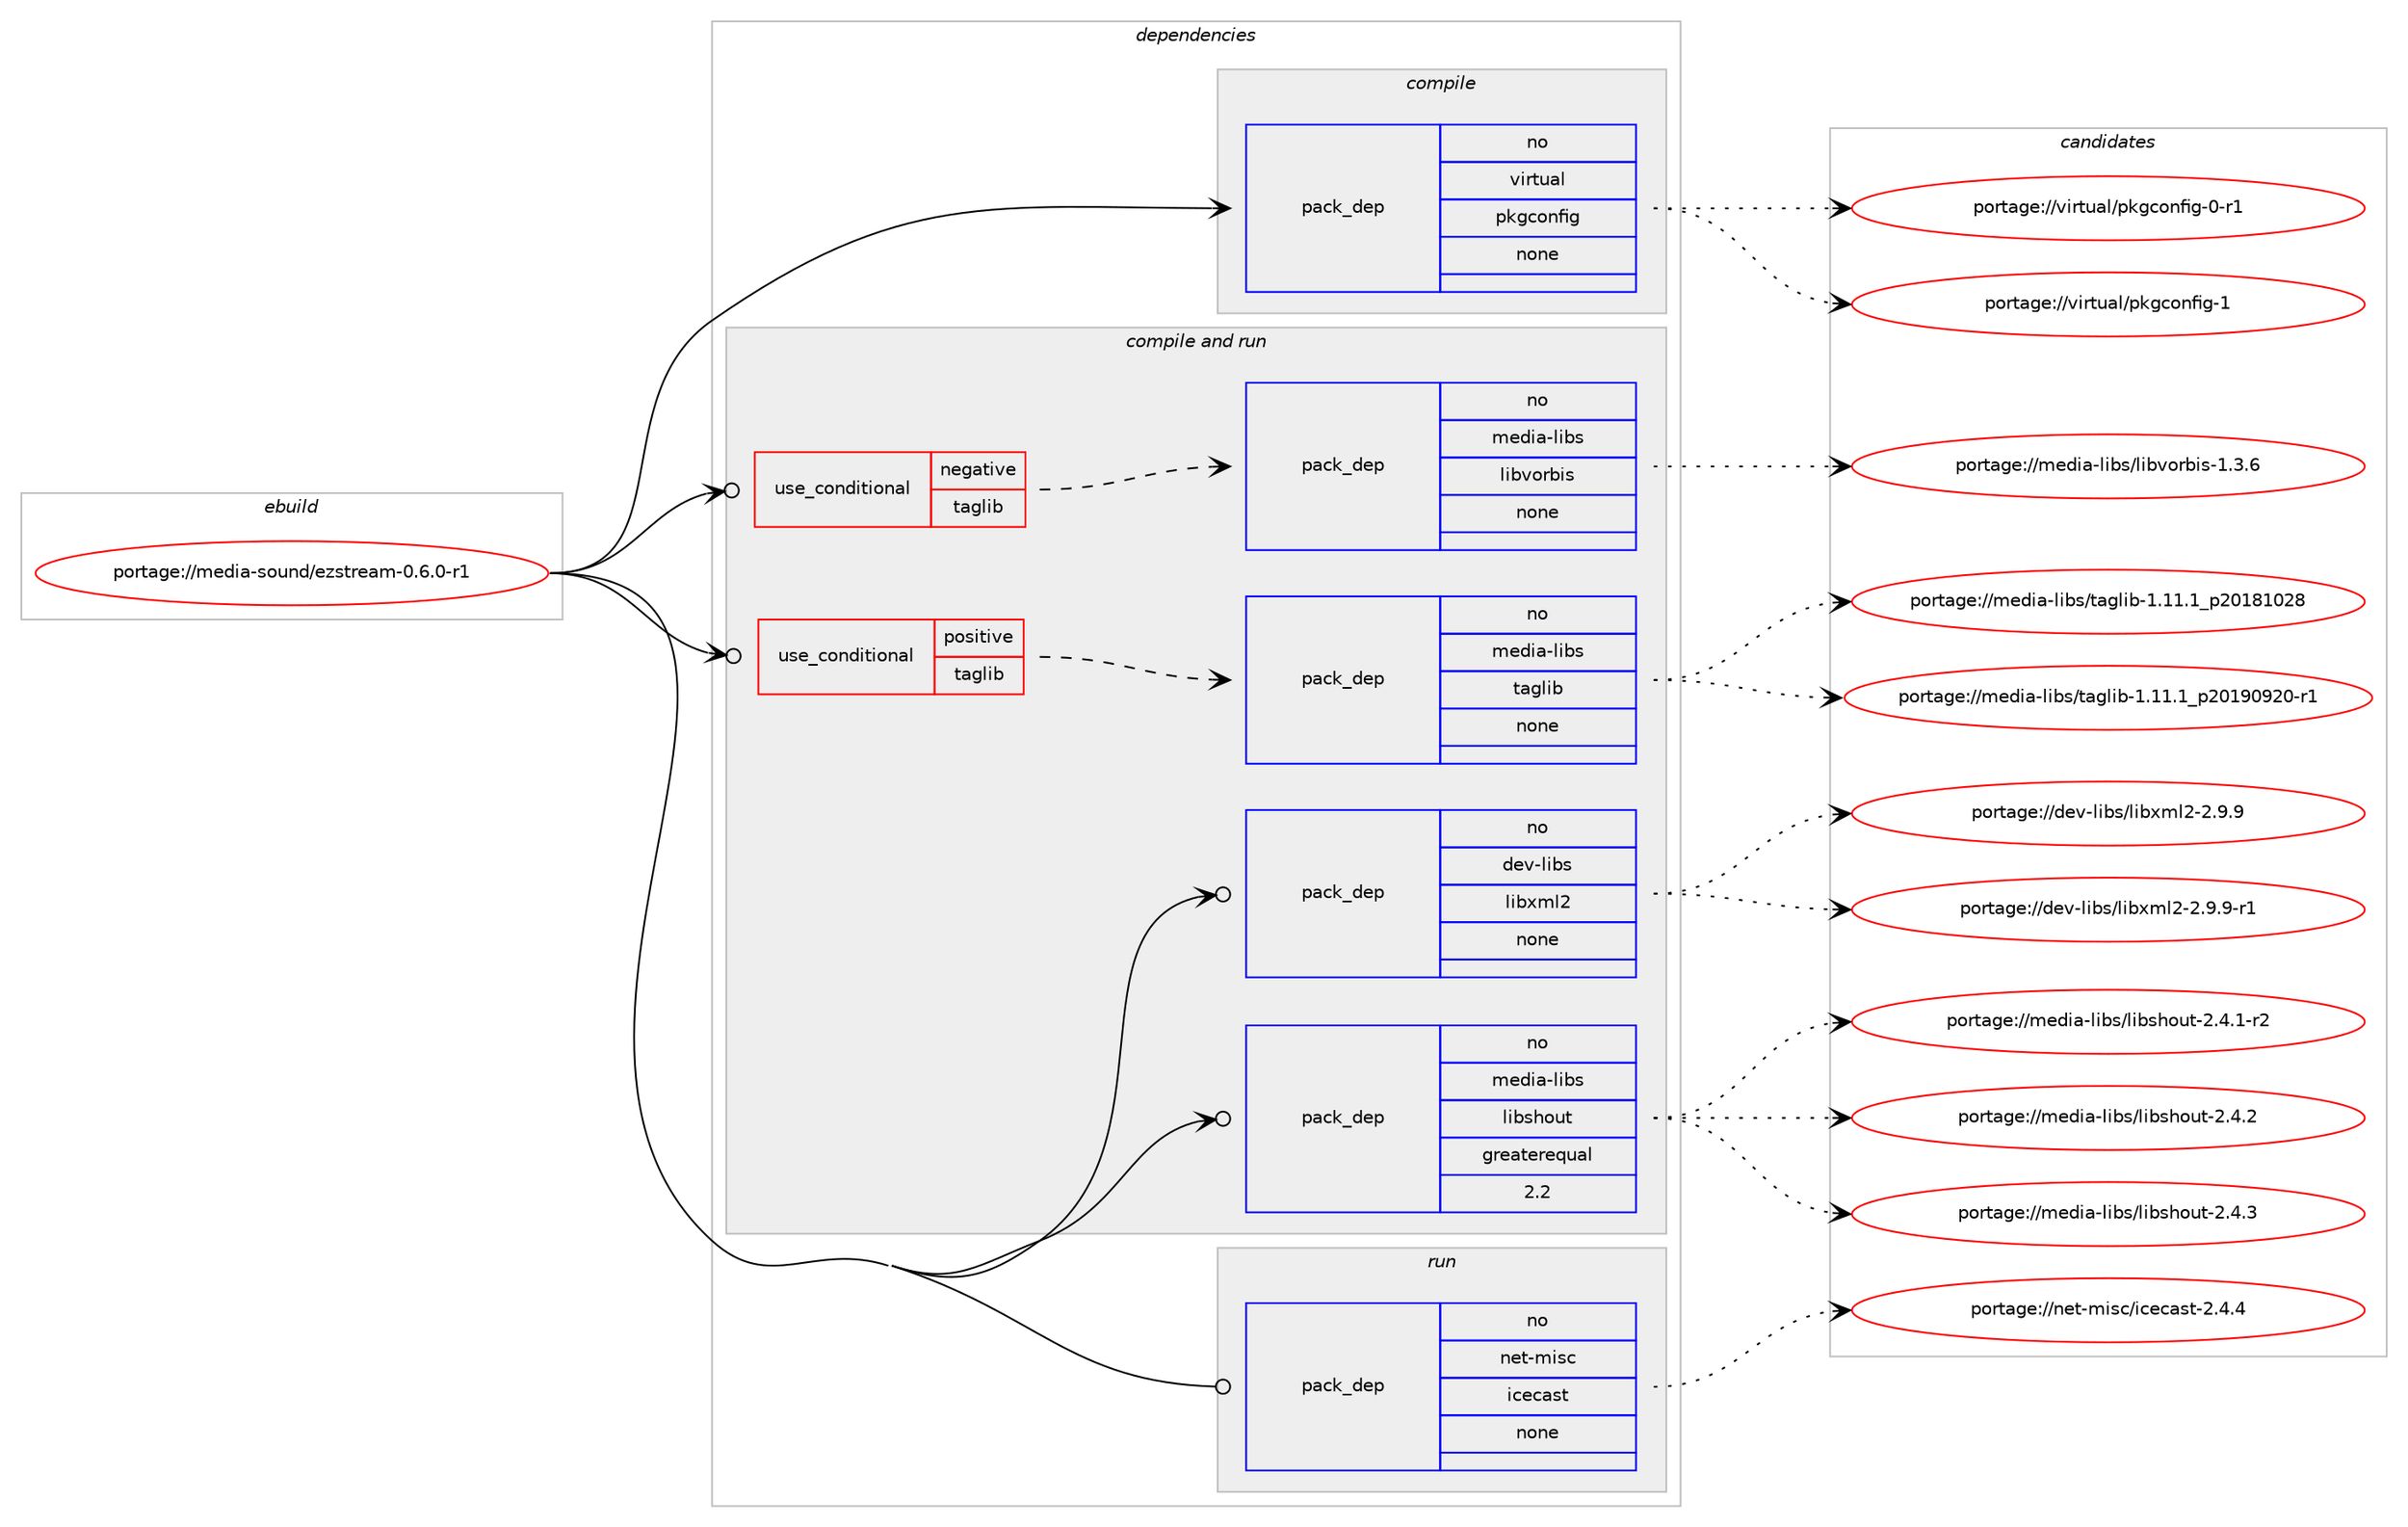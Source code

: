digraph prolog {

# *************
# Graph options
# *************

newrank=true;
concentrate=true;
compound=true;
graph [rankdir=LR,fontname=Helvetica,fontsize=10,ranksep=1.5];#, ranksep=2.5, nodesep=0.2];
edge  [arrowhead=vee];
node  [fontname=Helvetica,fontsize=10];

# **********
# The ebuild
# **********

subgraph cluster_leftcol {
color=gray;
rank=same;
label=<<i>ebuild</i>>;
id [label="portage://media-sound/ezstream-0.6.0-r1", color=red, width=4, href="../media-sound/ezstream-0.6.0-r1.svg"];
}

# ****************
# The dependencies
# ****************

subgraph cluster_midcol {
color=gray;
label=<<i>dependencies</i>>;
subgraph cluster_compile {
fillcolor="#eeeeee";
style=filled;
label=<<i>compile</i>>;
subgraph pack243638 {
dependency331452 [label=<<TABLE BORDER="0" CELLBORDER="1" CELLSPACING="0" CELLPADDING="4" WIDTH="220"><TR><TD ROWSPAN="6" CELLPADDING="30">pack_dep</TD></TR><TR><TD WIDTH="110">no</TD></TR><TR><TD>virtual</TD></TR><TR><TD>pkgconfig</TD></TR><TR><TD>none</TD></TR><TR><TD></TD></TR></TABLE>>, shape=none, color=blue];
}
id:e -> dependency331452:w [weight=20,style="solid",arrowhead="vee"];
}
subgraph cluster_compileandrun {
fillcolor="#eeeeee";
style=filled;
label=<<i>compile and run</i>>;
subgraph cond82374 {
dependency331453 [label=<<TABLE BORDER="0" CELLBORDER="1" CELLSPACING="0" CELLPADDING="4"><TR><TD ROWSPAN="3" CELLPADDING="10">use_conditional</TD></TR><TR><TD>negative</TD></TR><TR><TD>taglib</TD></TR></TABLE>>, shape=none, color=red];
subgraph pack243639 {
dependency331454 [label=<<TABLE BORDER="0" CELLBORDER="1" CELLSPACING="0" CELLPADDING="4" WIDTH="220"><TR><TD ROWSPAN="6" CELLPADDING="30">pack_dep</TD></TR><TR><TD WIDTH="110">no</TD></TR><TR><TD>media-libs</TD></TR><TR><TD>libvorbis</TD></TR><TR><TD>none</TD></TR><TR><TD></TD></TR></TABLE>>, shape=none, color=blue];
}
dependency331453:e -> dependency331454:w [weight=20,style="dashed",arrowhead="vee"];
}
id:e -> dependency331453:w [weight=20,style="solid",arrowhead="odotvee"];
subgraph cond82375 {
dependency331455 [label=<<TABLE BORDER="0" CELLBORDER="1" CELLSPACING="0" CELLPADDING="4"><TR><TD ROWSPAN="3" CELLPADDING="10">use_conditional</TD></TR><TR><TD>positive</TD></TR><TR><TD>taglib</TD></TR></TABLE>>, shape=none, color=red];
subgraph pack243640 {
dependency331456 [label=<<TABLE BORDER="0" CELLBORDER="1" CELLSPACING="0" CELLPADDING="4" WIDTH="220"><TR><TD ROWSPAN="6" CELLPADDING="30">pack_dep</TD></TR><TR><TD WIDTH="110">no</TD></TR><TR><TD>media-libs</TD></TR><TR><TD>taglib</TD></TR><TR><TD>none</TD></TR><TR><TD></TD></TR></TABLE>>, shape=none, color=blue];
}
dependency331455:e -> dependency331456:w [weight=20,style="dashed",arrowhead="vee"];
}
id:e -> dependency331455:w [weight=20,style="solid",arrowhead="odotvee"];
subgraph pack243641 {
dependency331457 [label=<<TABLE BORDER="0" CELLBORDER="1" CELLSPACING="0" CELLPADDING="4" WIDTH="220"><TR><TD ROWSPAN="6" CELLPADDING="30">pack_dep</TD></TR><TR><TD WIDTH="110">no</TD></TR><TR><TD>dev-libs</TD></TR><TR><TD>libxml2</TD></TR><TR><TD>none</TD></TR><TR><TD></TD></TR></TABLE>>, shape=none, color=blue];
}
id:e -> dependency331457:w [weight=20,style="solid",arrowhead="odotvee"];
subgraph pack243642 {
dependency331458 [label=<<TABLE BORDER="0" CELLBORDER="1" CELLSPACING="0" CELLPADDING="4" WIDTH="220"><TR><TD ROWSPAN="6" CELLPADDING="30">pack_dep</TD></TR><TR><TD WIDTH="110">no</TD></TR><TR><TD>media-libs</TD></TR><TR><TD>libshout</TD></TR><TR><TD>greaterequal</TD></TR><TR><TD>2.2</TD></TR></TABLE>>, shape=none, color=blue];
}
id:e -> dependency331458:w [weight=20,style="solid",arrowhead="odotvee"];
}
subgraph cluster_run {
fillcolor="#eeeeee";
style=filled;
label=<<i>run</i>>;
subgraph pack243643 {
dependency331459 [label=<<TABLE BORDER="0" CELLBORDER="1" CELLSPACING="0" CELLPADDING="4" WIDTH="220"><TR><TD ROWSPAN="6" CELLPADDING="30">pack_dep</TD></TR><TR><TD WIDTH="110">no</TD></TR><TR><TD>net-misc</TD></TR><TR><TD>icecast</TD></TR><TR><TD>none</TD></TR><TR><TD></TD></TR></TABLE>>, shape=none, color=blue];
}
id:e -> dependency331459:w [weight=20,style="solid",arrowhead="odot"];
}
}

# **************
# The candidates
# **************

subgraph cluster_choices {
rank=same;
color=gray;
label=<<i>candidates</i>>;

subgraph choice243638 {
color=black;
nodesep=1;
choiceportage11810511411611797108471121071039911111010210510345484511449 [label="portage://virtual/pkgconfig-0-r1", color=red, width=4,href="../virtual/pkgconfig-0-r1.svg"];
choiceportage1181051141161179710847112107103991111101021051034549 [label="portage://virtual/pkgconfig-1", color=red, width=4,href="../virtual/pkgconfig-1.svg"];
dependency331452:e -> choiceportage11810511411611797108471121071039911111010210510345484511449:w [style=dotted,weight="100"];
dependency331452:e -> choiceportage1181051141161179710847112107103991111101021051034549:w [style=dotted,weight="100"];
}
subgraph choice243639 {
color=black;
nodesep=1;
choiceportage109101100105974510810598115471081059811811111498105115454946514654 [label="portage://media-libs/libvorbis-1.3.6", color=red, width=4,href="../media-libs/libvorbis-1.3.6.svg"];
dependency331454:e -> choiceportage109101100105974510810598115471081059811811111498105115454946514654:w [style=dotted,weight="100"];
}
subgraph choice243640 {
color=black;
nodesep=1;
choiceportage10910110010597451081059811547116971031081059845494649494649951125048495649485056 [label="portage://media-libs/taglib-1.11.1_p20181028", color=red, width=4,href="../media-libs/taglib-1.11.1_p20181028.svg"];
choiceportage109101100105974510810598115471169710310810598454946494946499511250484957485750484511449 [label="portage://media-libs/taglib-1.11.1_p20190920-r1", color=red, width=4,href="../media-libs/taglib-1.11.1_p20190920-r1.svg"];
dependency331456:e -> choiceportage10910110010597451081059811547116971031081059845494649494649951125048495649485056:w [style=dotted,weight="100"];
dependency331456:e -> choiceportage109101100105974510810598115471169710310810598454946494946499511250484957485750484511449:w [style=dotted,weight="100"];
}
subgraph choice243641 {
color=black;
nodesep=1;
choiceportage1001011184510810598115471081059812010910850455046574657 [label="portage://dev-libs/libxml2-2.9.9", color=red, width=4,href="../dev-libs/libxml2-2.9.9.svg"];
choiceportage10010111845108105981154710810598120109108504550465746574511449 [label="portage://dev-libs/libxml2-2.9.9-r1", color=red, width=4,href="../dev-libs/libxml2-2.9.9-r1.svg"];
dependency331457:e -> choiceportage1001011184510810598115471081059812010910850455046574657:w [style=dotted,weight="100"];
dependency331457:e -> choiceportage10010111845108105981154710810598120109108504550465746574511449:w [style=dotted,weight="100"];
}
subgraph choice243642 {
color=black;
nodesep=1;
choiceportage10910110010597451081059811547108105981151041111171164550465246494511450 [label="portage://media-libs/libshout-2.4.1-r2", color=red, width=4,href="../media-libs/libshout-2.4.1-r2.svg"];
choiceportage1091011001059745108105981154710810598115104111117116455046524650 [label="portage://media-libs/libshout-2.4.2", color=red, width=4,href="../media-libs/libshout-2.4.2.svg"];
choiceportage1091011001059745108105981154710810598115104111117116455046524651 [label="portage://media-libs/libshout-2.4.3", color=red, width=4,href="../media-libs/libshout-2.4.3.svg"];
dependency331458:e -> choiceportage10910110010597451081059811547108105981151041111171164550465246494511450:w [style=dotted,weight="100"];
dependency331458:e -> choiceportage1091011001059745108105981154710810598115104111117116455046524650:w [style=dotted,weight="100"];
dependency331458:e -> choiceportage1091011001059745108105981154710810598115104111117116455046524651:w [style=dotted,weight="100"];
}
subgraph choice243643 {
color=black;
nodesep=1;
choiceportage110101116451091051159947105991019997115116455046524652 [label="portage://net-misc/icecast-2.4.4", color=red, width=4,href="../net-misc/icecast-2.4.4.svg"];
dependency331459:e -> choiceportage110101116451091051159947105991019997115116455046524652:w [style=dotted,weight="100"];
}
}

}

